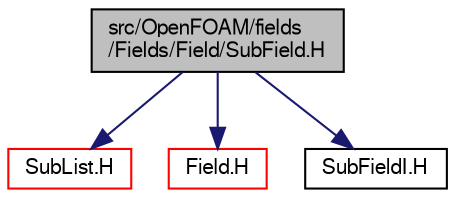 digraph "src/OpenFOAM/fields/Fields/Field/SubField.H"
{
  bgcolor="transparent";
  edge [fontname="FreeSans",fontsize="10",labelfontname="FreeSans",labelfontsize="10"];
  node [fontname="FreeSans",fontsize="10",shape=record];
  Node0 [label="src/OpenFOAM/fields\l/Fields/Field/SubField.H",height=0.2,width=0.4,color="black", fillcolor="grey75", style="filled", fontcolor="black"];
  Node0 -> Node1 [color="midnightblue",fontsize="10",style="solid",fontname="FreeSans"];
  Node1 [label="SubList.H",height=0.2,width=0.4,color="red",URL="$a08741.html"];
  Node0 -> Node50 [color="midnightblue",fontsize="10",style="solid",fontname="FreeSans"];
  Node50 [label="Field.H",height=0.2,width=0.4,color="red",URL="$a09575.html"];
  Node0 -> Node83 [color="midnightblue",fontsize="10",style="solid",fontname="FreeSans"];
  Node83 [label="SubFieldI.H",height=0.2,width=0.4,color="black",URL="$a09602.html"];
}
